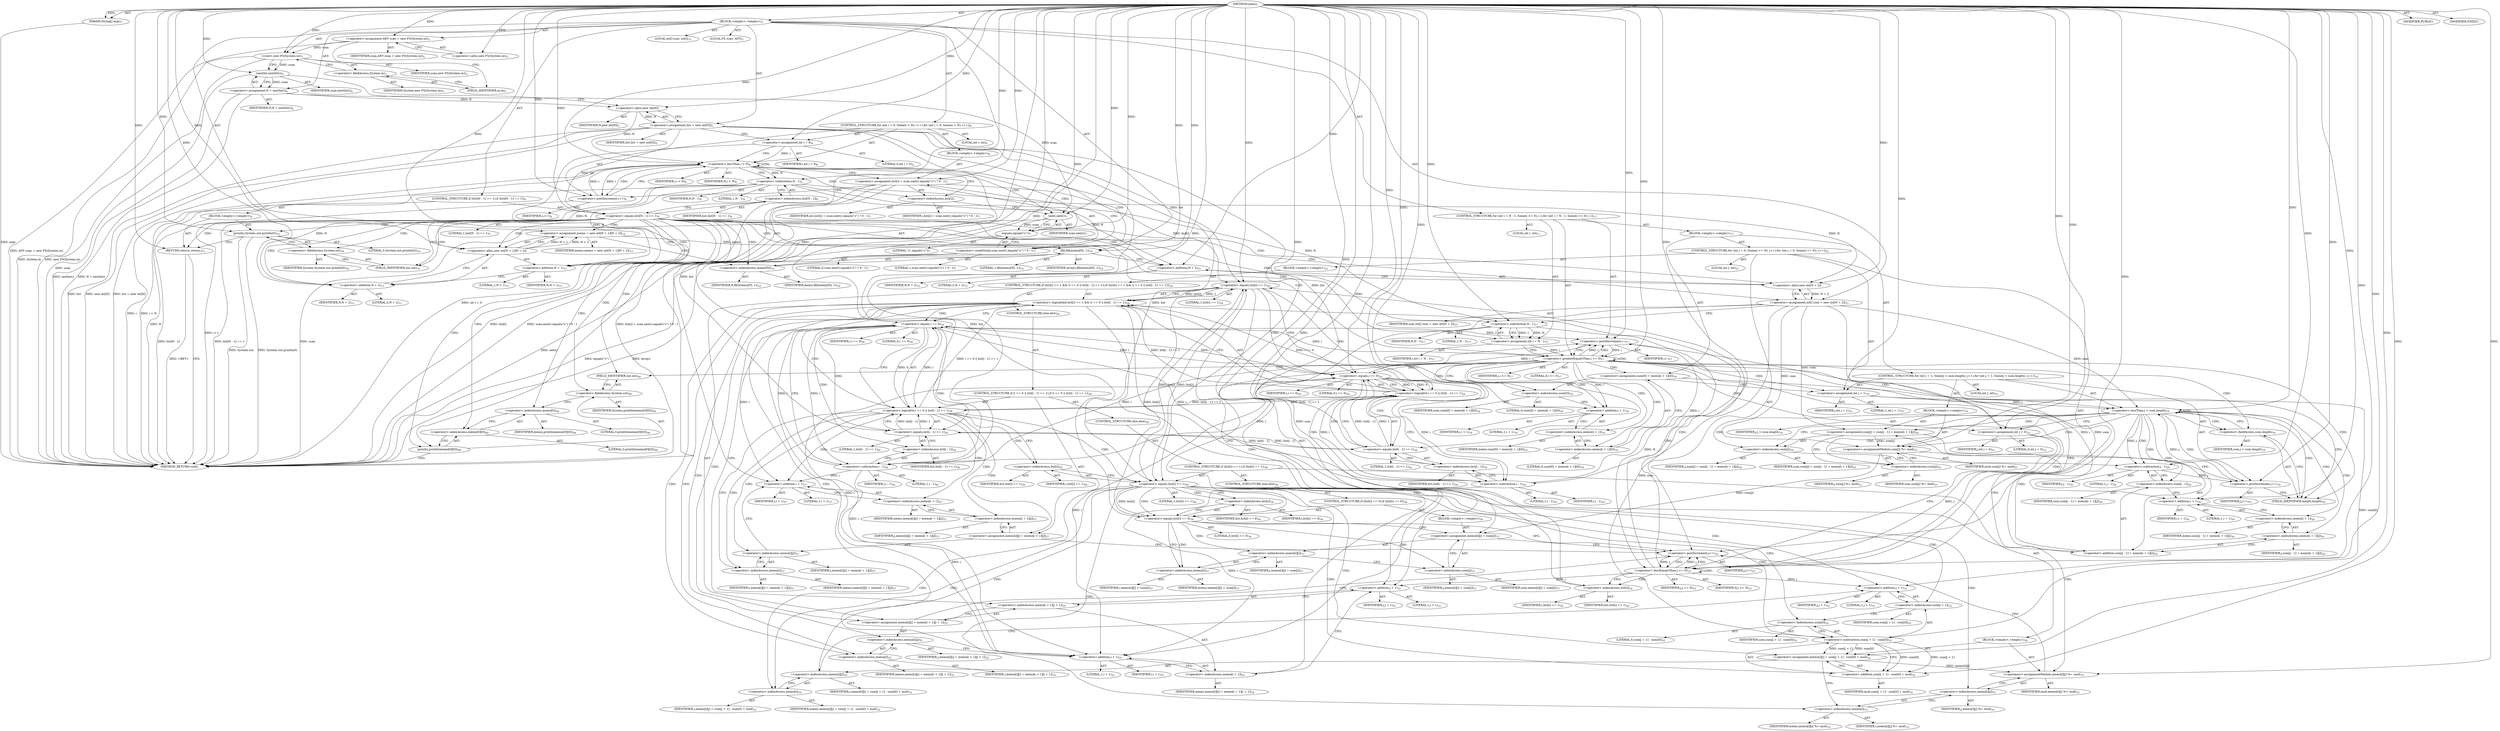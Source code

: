 digraph "main" {  
"19" [label = <(METHOD,main)<SUB>1</SUB>> ]
"20" [label = <(PARAM,String[] args)<SUB>1</SUB>> ]
"21" [label = <(BLOCK,&lt;empty&gt;,&lt;empty&gt;)<SUB>1</SUB>> ]
"4" [label = <(LOCAL,FS scan: ANY)<SUB>2</SUB>> ]
"22" [label = <(&lt;operator&gt;.assignment,ANY scan = new FS(System.in))<SUB>2</SUB>> ]
"23" [label = <(IDENTIFIER,scan,ANY scan = new FS(System.in))<SUB>2</SUB>> ]
"24" [label = <(&lt;operator&gt;.alloc,new FS(System.in))<SUB>2</SUB>> ]
"25" [label = <(&lt;init&gt;,new FS(System.in))<SUB>2</SUB>> ]
"3" [label = <(IDENTIFIER,scan,new FS(System.in))<SUB>2</SUB>> ]
"26" [label = <(&lt;operator&gt;.fieldAccess,System.in)<SUB>2</SUB>> ]
"27" [label = <(IDENTIFIER,System,new FS(System.in))<SUB>2</SUB>> ]
"28" [label = <(FIELD_IDENTIFIER,in,in)<SUB>2</SUB>> ]
"29" [label = <(&lt;operator&gt;.assignment,N = nextInt())<SUB>4</SUB>> ]
"30" [label = <(IDENTIFIER,N,N = nextInt())<SUB>4</SUB>> ]
"31" [label = <(nextInt,nextInt())<SUB>4</SUB>> ]
"32" [label = <(IDENTIFIER,scan,nextInt())<SUB>4</SUB>> ]
"33" [label = <(&lt;operator&gt;.assignment,list = new int[N])<SUB>5</SUB>> ]
"34" [label = <(IDENTIFIER,list,list = new int[N])<SUB>5</SUB>> ]
"35" [label = <(&lt;operator&gt;.alloc,new int[N])> ]
"36" [label = <(IDENTIFIER,N,new int[N])<SUB>5</SUB>> ]
"37" [label = <(CONTROL_STRUCTURE,for (int i = 0; Some(i &lt; N); i++),for (int i = 0; Some(i &lt; N); i++))<SUB>6</SUB>> ]
"38" [label = <(LOCAL,int i: int)<SUB>6</SUB>> ]
"39" [label = <(&lt;operator&gt;.assignment,int i = 0)<SUB>6</SUB>> ]
"40" [label = <(IDENTIFIER,i,int i = 0)<SUB>6</SUB>> ]
"41" [label = <(LITERAL,0,int i = 0)<SUB>6</SUB>> ]
"42" [label = <(&lt;operator&gt;.lessThan,i &lt; N)<SUB>6</SUB>> ]
"43" [label = <(IDENTIFIER,i,i &lt; N)<SUB>6</SUB>> ]
"44" [label = <(IDENTIFIER,N,i &lt; N)<SUB>6</SUB>> ]
"45" [label = <(&lt;operator&gt;.postIncrement,i++)<SUB>6</SUB>> ]
"46" [label = <(IDENTIFIER,i,i++)<SUB>6</SUB>> ]
"47" [label = <(BLOCK,&lt;empty&gt;,&lt;empty&gt;)<SUB>6</SUB>> ]
"48" [label = <(&lt;operator&gt;.assignment,list[i] = scan.next().equals(&quot;s&quot;) ? 0 : 1)<SUB>7</SUB>> ]
"49" [label = <(&lt;operator&gt;.indexAccess,list[i])<SUB>7</SUB>> ]
"50" [label = <(IDENTIFIER,list,list[i] = scan.next().equals(&quot;s&quot;) ? 0 : 1)<SUB>7</SUB>> ]
"51" [label = <(IDENTIFIER,i,list[i] = scan.next().equals(&quot;s&quot;) ? 0 : 1)<SUB>7</SUB>> ]
"52" [label = <(&lt;operator&gt;.conditional,scan.next().equals(&quot;s&quot;) ? 0 : 1)<SUB>7</SUB>> ]
"53" [label = <(equals,equals(&quot;s&quot;))<SUB>7</SUB>> ]
"54" [label = <(next,next())<SUB>7</SUB>> ]
"55" [label = <(IDENTIFIER,scan,next())<SUB>7</SUB>> ]
"56" [label = <(LITERAL,&quot;s&quot;,equals(&quot;s&quot;))<SUB>7</SUB>> ]
"57" [label = <(LITERAL,0,scan.next().equals(&quot;s&quot;) ? 0 : 1)<SUB>7</SUB>> ]
"58" [label = <(LITERAL,1,scan.next().equals(&quot;s&quot;) ? 0 : 1)<SUB>7</SUB>> ]
"59" [label = <(CONTROL_STRUCTURE,if (list[N - 1] == 1),if (list[N - 1] == 1))<SUB>9</SUB>> ]
"60" [label = <(&lt;operator&gt;.equals,list[N - 1] == 1)<SUB>9</SUB>> ]
"61" [label = <(&lt;operator&gt;.indexAccess,list[N - 1])<SUB>9</SUB>> ]
"62" [label = <(IDENTIFIER,list,list[N - 1] == 1)<SUB>9</SUB>> ]
"63" [label = <(&lt;operator&gt;.subtraction,N - 1)<SUB>9</SUB>> ]
"64" [label = <(IDENTIFIER,N,N - 1)<SUB>9</SUB>> ]
"65" [label = <(LITERAL,1,N - 1)<SUB>9</SUB>> ]
"66" [label = <(LITERAL,1,list[N - 1] == 1)<SUB>9</SUB>> ]
"67" [label = <(BLOCK,&lt;empty&gt;,&lt;empty&gt;)<SUB>9</SUB>> ]
"68" [label = <(println,System.out.println(0))<SUB>10</SUB>> ]
"69" [label = <(&lt;operator&gt;.fieldAccess,System.out)<SUB>10</SUB>> ]
"70" [label = <(IDENTIFIER,System,System.out.println(0))<SUB>10</SUB>> ]
"71" [label = <(FIELD_IDENTIFIER,out,out)<SUB>10</SUB>> ]
"72" [label = <(LITERAL,0,System.out.println(0))<SUB>10</SUB>> ]
"73" [label = <(RETURN,return;,return;)<SUB>11</SUB>> ]
"74" [label = <(&lt;operator&gt;.assignment,memo = new int[N + 1][N + 2])<SUB>13</SUB>> ]
"75" [label = <(IDENTIFIER,memo,memo = new int[N + 1][N + 2])<SUB>13</SUB>> ]
"76" [label = <(&lt;operator&gt;.alloc,new int[N + 1][N + 2])> ]
"77" [label = <(&lt;operator&gt;.addition,N + 1)<SUB>13</SUB>> ]
"78" [label = <(IDENTIFIER,N,N + 1)<SUB>13</SUB>> ]
"79" [label = <(LITERAL,1,N + 1)<SUB>13</SUB>> ]
"80" [label = <(&lt;operator&gt;.addition,N + 2)<SUB>13</SUB>> ]
"81" [label = <(IDENTIFIER,N,N + 2)<SUB>13</SUB>> ]
"82" [label = <(LITERAL,2,N + 2)<SUB>13</SUB>> ]
"83" [label = <(fill,fill(memo[N], 1))<SUB>14</SUB>> ]
"84" [label = <(IDENTIFIER,Arrays,fill(memo[N], 1))<SUB>14</SUB>> ]
"85" [label = <(&lt;operator&gt;.indexAccess,memo[N])<SUB>14</SUB>> ]
"86" [label = <(IDENTIFIER,memo,fill(memo[N], 1))<SUB>14</SUB>> ]
"87" [label = <(IDENTIFIER,N,fill(memo[N], 1))<SUB>14</SUB>> ]
"88" [label = <(LITERAL,1,fill(memo[N], 1))<SUB>14</SUB>> ]
"89" [label = <(LOCAL,int[] sum: int[])<SUB>15</SUB>> ]
"90" [label = <(&lt;operator&gt;.assignment,int[] sum = new int[N + 2])<SUB>15</SUB>> ]
"91" [label = <(IDENTIFIER,sum,int[] sum = new int[N + 2])<SUB>15</SUB>> ]
"92" [label = <(&lt;operator&gt;.alloc,new int[N + 2])> ]
"93" [label = <(&lt;operator&gt;.addition,N + 2)<SUB>15</SUB>> ]
"94" [label = <(IDENTIFIER,N,N + 2)<SUB>15</SUB>> ]
"95" [label = <(LITERAL,2,N + 2)<SUB>15</SUB>> ]
"96" [label = <(CONTROL_STRUCTURE,for (int i = N - 1; Some(i &gt;= 0); i--),for (int i = N - 1; Some(i &gt;= 0); i--))<SUB>17</SUB>> ]
"97" [label = <(LOCAL,int i: int)<SUB>17</SUB>> ]
"98" [label = <(&lt;operator&gt;.assignment,int i = N - 1)<SUB>17</SUB>> ]
"99" [label = <(IDENTIFIER,i,int i = N - 1)<SUB>17</SUB>> ]
"100" [label = <(&lt;operator&gt;.subtraction,N - 1)<SUB>17</SUB>> ]
"101" [label = <(IDENTIFIER,N,N - 1)<SUB>17</SUB>> ]
"102" [label = <(LITERAL,1,N - 1)<SUB>17</SUB>> ]
"103" [label = <(&lt;operator&gt;.greaterEqualsThan,i &gt;= 0)<SUB>17</SUB>> ]
"104" [label = <(IDENTIFIER,i,i &gt;= 0)<SUB>17</SUB>> ]
"105" [label = <(LITERAL,0,i &gt;= 0)<SUB>17</SUB>> ]
"106" [label = <(&lt;operator&gt;.postDecrement,i--)<SUB>17</SUB>> ]
"107" [label = <(IDENTIFIER,i,i--)<SUB>17</SUB>> ]
"108" [label = <(BLOCK,&lt;empty&gt;,&lt;empty&gt;)<SUB>17</SUB>> ]
"109" [label = <(&lt;operator&gt;.assignment,sum[0] = memo[i + 1][0])<SUB>18</SUB>> ]
"110" [label = <(&lt;operator&gt;.indexAccess,sum[0])<SUB>18</SUB>> ]
"111" [label = <(IDENTIFIER,sum,sum[0] = memo[i + 1][0])<SUB>18</SUB>> ]
"112" [label = <(LITERAL,0,sum[0] = memo[i + 1][0])<SUB>18</SUB>> ]
"113" [label = <(&lt;operator&gt;.indexAccess,memo[i + 1][0])<SUB>18</SUB>> ]
"114" [label = <(&lt;operator&gt;.indexAccess,memo[i + 1])<SUB>18</SUB>> ]
"115" [label = <(IDENTIFIER,memo,sum[0] = memo[i + 1][0])<SUB>18</SUB>> ]
"116" [label = <(&lt;operator&gt;.addition,i + 1)<SUB>18</SUB>> ]
"117" [label = <(IDENTIFIER,i,i + 1)<SUB>18</SUB>> ]
"118" [label = <(LITERAL,1,i + 1)<SUB>18</SUB>> ]
"119" [label = <(LITERAL,0,sum[0] = memo[i + 1][0])<SUB>18</SUB>> ]
"120" [label = <(CONTROL_STRUCTURE,for (int j = 1; Some(j &lt; sum.length); j++),for (int j = 1; Some(j &lt; sum.length); j++))<SUB>19</SUB>> ]
"121" [label = <(LOCAL,int j: int)<SUB>19</SUB>> ]
"122" [label = <(&lt;operator&gt;.assignment,int j = 1)<SUB>19</SUB>> ]
"123" [label = <(IDENTIFIER,j,int j = 1)<SUB>19</SUB>> ]
"124" [label = <(LITERAL,1,int j = 1)<SUB>19</SUB>> ]
"125" [label = <(&lt;operator&gt;.lessThan,j &lt; sum.length)<SUB>19</SUB>> ]
"126" [label = <(IDENTIFIER,j,j &lt; sum.length)<SUB>19</SUB>> ]
"127" [label = <(&lt;operator&gt;.fieldAccess,sum.length)<SUB>19</SUB>> ]
"128" [label = <(IDENTIFIER,sum,j &lt; sum.length)<SUB>19</SUB>> ]
"129" [label = <(FIELD_IDENTIFIER,length,length)<SUB>19</SUB>> ]
"130" [label = <(&lt;operator&gt;.postIncrement,j++)<SUB>19</SUB>> ]
"131" [label = <(IDENTIFIER,j,j++)<SUB>19</SUB>> ]
"132" [label = <(BLOCK,&lt;empty&gt;,&lt;empty&gt;)<SUB>19</SUB>> ]
"133" [label = <(&lt;operator&gt;.assignment,sum[j] = sum[j - 1] + memo[i + 1][j])<SUB>20</SUB>> ]
"134" [label = <(&lt;operator&gt;.indexAccess,sum[j])<SUB>20</SUB>> ]
"135" [label = <(IDENTIFIER,sum,sum[j] = sum[j - 1] + memo[i + 1][j])<SUB>20</SUB>> ]
"136" [label = <(IDENTIFIER,j,sum[j] = sum[j - 1] + memo[i + 1][j])<SUB>20</SUB>> ]
"137" [label = <(&lt;operator&gt;.addition,sum[j - 1] + memo[i + 1][j])<SUB>20</SUB>> ]
"138" [label = <(&lt;operator&gt;.indexAccess,sum[j - 1])<SUB>20</SUB>> ]
"139" [label = <(IDENTIFIER,sum,sum[j - 1] + memo[i + 1][j])<SUB>20</SUB>> ]
"140" [label = <(&lt;operator&gt;.subtraction,j - 1)<SUB>20</SUB>> ]
"141" [label = <(IDENTIFIER,j,j - 1)<SUB>20</SUB>> ]
"142" [label = <(LITERAL,1,j - 1)<SUB>20</SUB>> ]
"143" [label = <(&lt;operator&gt;.indexAccess,memo[i + 1][j])<SUB>20</SUB>> ]
"144" [label = <(&lt;operator&gt;.indexAccess,memo[i + 1])<SUB>20</SUB>> ]
"145" [label = <(IDENTIFIER,memo,sum[j - 1] + memo[i + 1][j])<SUB>20</SUB>> ]
"146" [label = <(&lt;operator&gt;.addition,i + 1)<SUB>20</SUB>> ]
"147" [label = <(IDENTIFIER,i,i + 1)<SUB>20</SUB>> ]
"148" [label = <(LITERAL,1,i + 1)<SUB>20</SUB>> ]
"149" [label = <(IDENTIFIER,j,sum[j - 1] + memo[i + 1][j])<SUB>20</SUB>> ]
"150" [label = <(&lt;operators&gt;.assignmentModulo,sum[j] %= mod)<SUB>21</SUB>> ]
"151" [label = <(&lt;operator&gt;.indexAccess,sum[j])<SUB>21</SUB>> ]
"152" [label = <(IDENTIFIER,sum,sum[j] %= mod)<SUB>21</SUB>> ]
"153" [label = <(IDENTIFIER,j,sum[j] %= mod)<SUB>21</SUB>> ]
"154" [label = <(IDENTIFIER,mod,sum[j] %= mod)<SUB>21</SUB>> ]
"155" [label = <(CONTROL_STRUCTURE,for (int j = 0; Some(j &lt;= N); j++),for (int j = 0; Some(j &lt;= N); j++))<SUB>23</SUB>> ]
"156" [label = <(LOCAL,int j: int)<SUB>23</SUB>> ]
"157" [label = <(&lt;operator&gt;.assignment,int j = 0)<SUB>23</SUB>> ]
"158" [label = <(IDENTIFIER,j,int j = 0)<SUB>23</SUB>> ]
"159" [label = <(LITERAL,0,int j = 0)<SUB>23</SUB>> ]
"160" [label = <(&lt;operator&gt;.lessEqualsThan,j &lt;= N)<SUB>23</SUB>> ]
"161" [label = <(IDENTIFIER,j,j &lt;= N)<SUB>23</SUB>> ]
"162" [label = <(IDENTIFIER,N,j &lt;= N)<SUB>23</SUB>> ]
"163" [label = <(&lt;operator&gt;.postIncrement,j++)<SUB>23</SUB>> ]
"164" [label = <(IDENTIFIER,j,j++)<SUB>23</SUB>> ]
"165" [label = <(BLOCK,&lt;empty&gt;,&lt;empty&gt;)<SUB>23</SUB>> ]
"166" [label = <(CONTROL_STRUCTURE,if (list[i] == 1 &amp;&amp; (i == 0 || list[i - 1] == 1)),if (list[i] == 1 &amp;&amp; (i == 0 || list[i - 1] == 1)))<SUB>24</SUB>> ]
"167" [label = <(&lt;operator&gt;.logicalAnd,list[i] == 1 &amp;&amp; (i == 0 || list[i - 1] == 1))<SUB>24</SUB>> ]
"168" [label = <(&lt;operator&gt;.equals,list[i] == 1)<SUB>24</SUB>> ]
"169" [label = <(&lt;operator&gt;.indexAccess,list[i])<SUB>24</SUB>> ]
"170" [label = <(IDENTIFIER,list,list[i] == 1)<SUB>24</SUB>> ]
"171" [label = <(IDENTIFIER,i,list[i] == 1)<SUB>24</SUB>> ]
"172" [label = <(LITERAL,1,list[i] == 1)<SUB>24</SUB>> ]
"173" [label = <(&lt;operator&gt;.logicalOr,i == 0 || list[i - 1] == 1)<SUB>24</SUB>> ]
"174" [label = <(&lt;operator&gt;.equals,i == 0)<SUB>24</SUB>> ]
"175" [label = <(IDENTIFIER,i,i == 0)<SUB>24</SUB>> ]
"176" [label = <(LITERAL,0,i == 0)<SUB>24</SUB>> ]
"177" [label = <(&lt;operator&gt;.equals,list[i - 1] == 1)<SUB>24</SUB>> ]
"178" [label = <(&lt;operator&gt;.indexAccess,list[i - 1])<SUB>24</SUB>> ]
"179" [label = <(IDENTIFIER,list,list[i - 1] == 1)<SUB>24</SUB>> ]
"180" [label = <(&lt;operator&gt;.subtraction,i - 1)<SUB>24</SUB>> ]
"181" [label = <(IDENTIFIER,i,i - 1)<SUB>24</SUB>> ]
"182" [label = <(LITERAL,1,i - 1)<SUB>24</SUB>> ]
"183" [label = <(LITERAL,1,list[i - 1] == 1)<SUB>24</SUB>> ]
"184" [label = <(&lt;operator&gt;.assignment,memo[i][j] = memo[i + 1][j + 1])<SUB>25</SUB>> ]
"185" [label = <(&lt;operator&gt;.indexAccess,memo[i][j])<SUB>25</SUB>> ]
"186" [label = <(&lt;operator&gt;.indexAccess,memo[i])<SUB>25</SUB>> ]
"187" [label = <(IDENTIFIER,memo,memo[i][j] = memo[i + 1][j + 1])<SUB>25</SUB>> ]
"188" [label = <(IDENTIFIER,i,memo[i][j] = memo[i + 1][j + 1])<SUB>25</SUB>> ]
"189" [label = <(IDENTIFIER,j,memo[i][j] = memo[i + 1][j + 1])<SUB>25</SUB>> ]
"190" [label = <(&lt;operator&gt;.indexAccess,memo[i + 1][j + 1])<SUB>25</SUB>> ]
"191" [label = <(&lt;operator&gt;.indexAccess,memo[i + 1])<SUB>25</SUB>> ]
"192" [label = <(IDENTIFIER,memo,memo[i][j] = memo[i + 1][j + 1])<SUB>25</SUB>> ]
"193" [label = <(&lt;operator&gt;.addition,i + 1)<SUB>25</SUB>> ]
"194" [label = <(IDENTIFIER,i,i + 1)<SUB>25</SUB>> ]
"195" [label = <(LITERAL,1,i + 1)<SUB>25</SUB>> ]
"196" [label = <(&lt;operator&gt;.addition,j + 1)<SUB>25</SUB>> ]
"197" [label = <(IDENTIFIER,j,j + 1)<SUB>25</SUB>> ]
"198" [label = <(LITERAL,1,j + 1)<SUB>25</SUB>> ]
"199" [label = <(CONTROL_STRUCTURE,else,else)<SUB>26</SUB>> ]
"200" [label = <(CONTROL_STRUCTURE,if (i == 0 || list[i - 1] == 1),if (i == 0 || list[i - 1] == 1))<SUB>26</SUB>> ]
"201" [label = <(&lt;operator&gt;.logicalOr,i == 0 || list[i - 1] == 1)<SUB>26</SUB>> ]
"202" [label = <(&lt;operator&gt;.equals,i == 0)<SUB>26</SUB>> ]
"203" [label = <(IDENTIFIER,i,i == 0)<SUB>26</SUB>> ]
"204" [label = <(LITERAL,0,i == 0)<SUB>26</SUB>> ]
"205" [label = <(&lt;operator&gt;.equals,list[i - 1] == 1)<SUB>26</SUB>> ]
"206" [label = <(&lt;operator&gt;.indexAccess,list[i - 1])<SUB>26</SUB>> ]
"207" [label = <(IDENTIFIER,list,list[i - 1] == 1)<SUB>26</SUB>> ]
"208" [label = <(&lt;operator&gt;.subtraction,i - 1)<SUB>26</SUB>> ]
"209" [label = <(IDENTIFIER,i,i - 1)<SUB>26</SUB>> ]
"210" [label = <(LITERAL,1,i - 1)<SUB>26</SUB>> ]
"211" [label = <(LITERAL,1,list[i - 1] == 1)<SUB>26</SUB>> ]
"212" [label = <(&lt;operator&gt;.assignment,memo[i][j] = memo[i + 1][j])<SUB>27</SUB>> ]
"213" [label = <(&lt;operator&gt;.indexAccess,memo[i][j])<SUB>27</SUB>> ]
"214" [label = <(&lt;operator&gt;.indexAccess,memo[i])<SUB>27</SUB>> ]
"215" [label = <(IDENTIFIER,memo,memo[i][j] = memo[i + 1][j])<SUB>27</SUB>> ]
"216" [label = <(IDENTIFIER,i,memo[i][j] = memo[i + 1][j])<SUB>27</SUB>> ]
"217" [label = <(IDENTIFIER,j,memo[i][j] = memo[i + 1][j])<SUB>27</SUB>> ]
"218" [label = <(&lt;operator&gt;.indexAccess,memo[i + 1][j])<SUB>27</SUB>> ]
"219" [label = <(&lt;operator&gt;.indexAccess,memo[i + 1])<SUB>27</SUB>> ]
"220" [label = <(IDENTIFIER,memo,memo[i][j] = memo[i + 1][j])<SUB>27</SUB>> ]
"221" [label = <(&lt;operator&gt;.addition,i + 1)<SUB>27</SUB>> ]
"222" [label = <(IDENTIFIER,i,i + 1)<SUB>27</SUB>> ]
"223" [label = <(LITERAL,1,i + 1)<SUB>27</SUB>> ]
"224" [label = <(IDENTIFIER,j,memo[i][j] = memo[i + 1][j])<SUB>27</SUB>> ]
"225" [label = <(CONTROL_STRUCTURE,else,else)<SUB>28</SUB>> ]
"226" [label = <(CONTROL_STRUCTURE,if (list[i] == 1),if (list[i] == 1))<SUB>28</SUB>> ]
"227" [label = <(&lt;operator&gt;.equals,list[i] == 1)<SUB>28</SUB>> ]
"228" [label = <(&lt;operator&gt;.indexAccess,list[i])<SUB>28</SUB>> ]
"229" [label = <(IDENTIFIER,list,list[i] == 1)<SUB>28</SUB>> ]
"230" [label = <(IDENTIFIER,i,list[i] == 1)<SUB>28</SUB>> ]
"231" [label = <(LITERAL,1,list[i] == 1)<SUB>28</SUB>> ]
"232" [label = <(BLOCK,&lt;empty&gt;,&lt;empty&gt;)<SUB>28</SUB>> ]
"233" [label = <(&lt;operator&gt;.assignment,memo[i][j] = sum[j + 1] - sum[0] + mod)<SUB>32</SUB>> ]
"234" [label = <(&lt;operator&gt;.indexAccess,memo[i][j])<SUB>32</SUB>> ]
"235" [label = <(&lt;operator&gt;.indexAccess,memo[i])<SUB>32</SUB>> ]
"236" [label = <(IDENTIFIER,memo,memo[i][j] = sum[j + 1] - sum[0] + mod)<SUB>32</SUB>> ]
"237" [label = <(IDENTIFIER,i,memo[i][j] = sum[j + 1] - sum[0] + mod)<SUB>32</SUB>> ]
"238" [label = <(IDENTIFIER,j,memo[i][j] = sum[j + 1] - sum[0] + mod)<SUB>32</SUB>> ]
"239" [label = <(&lt;operator&gt;.addition,sum[j + 1] - sum[0] + mod)<SUB>32</SUB>> ]
"240" [label = <(&lt;operator&gt;.subtraction,sum[j + 1] - sum[0])<SUB>32</SUB>> ]
"241" [label = <(&lt;operator&gt;.indexAccess,sum[j + 1])<SUB>32</SUB>> ]
"242" [label = <(IDENTIFIER,sum,sum[j + 1] - sum[0])<SUB>32</SUB>> ]
"243" [label = <(&lt;operator&gt;.addition,j + 1)<SUB>32</SUB>> ]
"244" [label = <(IDENTIFIER,j,j + 1)<SUB>32</SUB>> ]
"245" [label = <(LITERAL,1,j + 1)<SUB>32</SUB>> ]
"246" [label = <(&lt;operator&gt;.indexAccess,sum[0])<SUB>32</SUB>> ]
"247" [label = <(IDENTIFIER,sum,sum[j + 1] - sum[0])<SUB>32</SUB>> ]
"248" [label = <(LITERAL,0,sum[j + 1] - sum[0])<SUB>32</SUB>> ]
"249" [label = <(IDENTIFIER,mod,sum[j + 1] - sum[0] + mod)<SUB>32</SUB>> ]
"250" [label = <(&lt;operators&gt;.assignmentModulo,memo[i][j] %= mod)<SUB>33</SUB>> ]
"251" [label = <(&lt;operator&gt;.indexAccess,memo[i][j])<SUB>33</SUB>> ]
"252" [label = <(&lt;operator&gt;.indexAccess,memo[i])<SUB>33</SUB>> ]
"253" [label = <(IDENTIFIER,memo,memo[i][j] %= mod)<SUB>33</SUB>> ]
"254" [label = <(IDENTIFIER,i,memo[i][j] %= mod)<SUB>33</SUB>> ]
"255" [label = <(IDENTIFIER,j,memo[i][j] %= mod)<SUB>33</SUB>> ]
"256" [label = <(IDENTIFIER,mod,memo[i][j] %= mod)<SUB>33</SUB>> ]
"257" [label = <(CONTROL_STRUCTURE,else,else)<SUB>36</SUB>> ]
"258" [label = <(CONTROL_STRUCTURE,if (list[i] == 0),if (list[i] == 0))<SUB>36</SUB>> ]
"259" [label = <(&lt;operator&gt;.equals,list[i] == 0)<SUB>36</SUB>> ]
"260" [label = <(&lt;operator&gt;.indexAccess,list[i])<SUB>36</SUB>> ]
"261" [label = <(IDENTIFIER,list,list[i] == 0)<SUB>36</SUB>> ]
"262" [label = <(IDENTIFIER,i,list[i] == 0)<SUB>36</SUB>> ]
"263" [label = <(LITERAL,0,list[i] == 0)<SUB>36</SUB>> ]
"264" [label = <(BLOCK,&lt;empty&gt;,&lt;empty&gt;)<SUB>36</SUB>> ]
"265" [label = <(&lt;operator&gt;.assignment,memo[i][j] = sum[j])<SUB>37</SUB>> ]
"266" [label = <(&lt;operator&gt;.indexAccess,memo[i][j])<SUB>37</SUB>> ]
"267" [label = <(&lt;operator&gt;.indexAccess,memo[i])<SUB>37</SUB>> ]
"268" [label = <(IDENTIFIER,memo,memo[i][j] = sum[j])<SUB>37</SUB>> ]
"269" [label = <(IDENTIFIER,i,memo[i][j] = sum[j])<SUB>37</SUB>> ]
"270" [label = <(IDENTIFIER,j,memo[i][j] = sum[j])<SUB>37</SUB>> ]
"271" [label = <(&lt;operator&gt;.indexAccess,sum[j])<SUB>37</SUB>> ]
"272" [label = <(IDENTIFIER,sum,memo[i][j] = sum[j])<SUB>37</SUB>> ]
"273" [label = <(IDENTIFIER,j,memo[i][j] = sum[j])<SUB>37</SUB>> ]
"274" [label = <(println,println(memo[0][0]))<SUB>49</SUB>> ]
"275" [label = <(&lt;operator&gt;.fieldAccess,System.out)<SUB>49</SUB>> ]
"276" [label = <(IDENTIFIER,System,println(memo[0][0]))<SUB>49</SUB>> ]
"277" [label = <(FIELD_IDENTIFIER,out,out)<SUB>49</SUB>> ]
"278" [label = <(&lt;operator&gt;.indexAccess,memo[0][0])<SUB>49</SUB>> ]
"279" [label = <(&lt;operator&gt;.indexAccess,memo[0])<SUB>49</SUB>> ]
"280" [label = <(IDENTIFIER,memo,println(memo[0][0]))<SUB>49</SUB>> ]
"281" [label = <(LITERAL,0,println(memo[0][0]))<SUB>49</SUB>> ]
"282" [label = <(LITERAL,0,println(memo[0][0]))<SUB>49</SUB>> ]
"283" [label = <(MODIFIER,PUBLIC)> ]
"284" [label = <(MODIFIER,STATIC)> ]
"285" [label = <(METHOD_RETURN,void)<SUB>1</SUB>> ]
  "19" -> "20"  [ label = "AST: "] 
  "19" -> "21"  [ label = "AST: "] 
  "19" -> "283"  [ label = "AST: "] 
  "19" -> "284"  [ label = "AST: "] 
  "19" -> "285"  [ label = "AST: "] 
  "21" -> "4"  [ label = "AST: "] 
  "21" -> "22"  [ label = "AST: "] 
  "21" -> "25"  [ label = "AST: "] 
  "21" -> "29"  [ label = "AST: "] 
  "21" -> "33"  [ label = "AST: "] 
  "21" -> "37"  [ label = "AST: "] 
  "21" -> "59"  [ label = "AST: "] 
  "21" -> "74"  [ label = "AST: "] 
  "21" -> "83"  [ label = "AST: "] 
  "21" -> "89"  [ label = "AST: "] 
  "21" -> "90"  [ label = "AST: "] 
  "21" -> "96"  [ label = "AST: "] 
  "21" -> "274"  [ label = "AST: "] 
  "22" -> "23"  [ label = "AST: "] 
  "22" -> "24"  [ label = "AST: "] 
  "25" -> "3"  [ label = "AST: "] 
  "25" -> "26"  [ label = "AST: "] 
  "26" -> "27"  [ label = "AST: "] 
  "26" -> "28"  [ label = "AST: "] 
  "29" -> "30"  [ label = "AST: "] 
  "29" -> "31"  [ label = "AST: "] 
  "31" -> "32"  [ label = "AST: "] 
  "33" -> "34"  [ label = "AST: "] 
  "33" -> "35"  [ label = "AST: "] 
  "35" -> "36"  [ label = "AST: "] 
  "37" -> "38"  [ label = "AST: "] 
  "37" -> "39"  [ label = "AST: "] 
  "37" -> "42"  [ label = "AST: "] 
  "37" -> "45"  [ label = "AST: "] 
  "37" -> "47"  [ label = "AST: "] 
  "39" -> "40"  [ label = "AST: "] 
  "39" -> "41"  [ label = "AST: "] 
  "42" -> "43"  [ label = "AST: "] 
  "42" -> "44"  [ label = "AST: "] 
  "45" -> "46"  [ label = "AST: "] 
  "47" -> "48"  [ label = "AST: "] 
  "48" -> "49"  [ label = "AST: "] 
  "48" -> "52"  [ label = "AST: "] 
  "49" -> "50"  [ label = "AST: "] 
  "49" -> "51"  [ label = "AST: "] 
  "52" -> "53"  [ label = "AST: "] 
  "52" -> "57"  [ label = "AST: "] 
  "52" -> "58"  [ label = "AST: "] 
  "53" -> "54"  [ label = "AST: "] 
  "53" -> "56"  [ label = "AST: "] 
  "54" -> "55"  [ label = "AST: "] 
  "59" -> "60"  [ label = "AST: "] 
  "59" -> "67"  [ label = "AST: "] 
  "60" -> "61"  [ label = "AST: "] 
  "60" -> "66"  [ label = "AST: "] 
  "61" -> "62"  [ label = "AST: "] 
  "61" -> "63"  [ label = "AST: "] 
  "63" -> "64"  [ label = "AST: "] 
  "63" -> "65"  [ label = "AST: "] 
  "67" -> "68"  [ label = "AST: "] 
  "67" -> "73"  [ label = "AST: "] 
  "68" -> "69"  [ label = "AST: "] 
  "68" -> "72"  [ label = "AST: "] 
  "69" -> "70"  [ label = "AST: "] 
  "69" -> "71"  [ label = "AST: "] 
  "74" -> "75"  [ label = "AST: "] 
  "74" -> "76"  [ label = "AST: "] 
  "76" -> "77"  [ label = "AST: "] 
  "76" -> "80"  [ label = "AST: "] 
  "77" -> "78"  [ label = "AST: "] 
  "77" -> "79"  [ label = "AST: "] 
  "80" -> "81"  [ label = "AST: "] 
  "80" -> "82"  [ label = "AST: "] 
  "83" -> "84"  [ label = "AST: "] 
  "83" -> "85"  [ label = "AST: "] 
  "83" -> "88"  [ label = "AST: "] 
  "85" -> "86"  [ label = "AST: "] 
  "85" -> "87"  [ label = "AST: "] 
  "90" -> "91"  [ label = "AST: "] 
  "90" -> "92"  [ label = "AST: "] 
  "92" -> "93"  [ label = "AST: "] 
  "93" -> "94"  [ label = "AST: "] 
  "93" -> "95"  [ label = "AST: "] 
  "96" -> "97"  [ label = "AST: "] 
  "96" -> "98"  [ label = "AST: "] 
  "96" -> "103"  [ label = "AST: "] 
  "96" -> "106"  [ label = "AST: "] 
  "96" -> "108"  [ label = "AST: "] 
  "98" -> "99"  [ label = "AST: "] 
  "98" -> "100"  [ label = "AST: "] 
  "100" -> "101"  [ label = "AST: "] 
  "100" -> "102"  [ label = "AST: "] 
  "103" -> "104"  [ label = "AST: "] 
  "103" -> "105"  [ label = "AST: "] 
  "106" -> "107"  [ label = "AST: "] 
  "108" -> "109"  [ label = "AST: "] 
  "108" -> "120"  [ label = "AST: "] 
  "108" -> "155"  [ label = "AST: "] 
  "109" -> "110"  [ label = "AST: "] 
  "109" -> "113"  [ label = "AST: "] 
  "110" -> "111"  [ label = "AST: "] 
  "110" -> "112"  [ label = "AST: "] 
  "113" -> "114"  [ label = "AST: "] 
  "113" -> "119"  [ label = "AST: "] 
  "114" -> "115"  [ label = "AST: "] 
  "114" -> "116"  [ label = "AST: "] 
  "116" -> "117"  [ label = "AST: "] 
  "116" -> "118"  [ label = "AST: "] 
  "120" -> "121"  [ label = "AST: "] 
  "120" -> "122"  [ label = "AST: "] 
  "120" -> "125"  [ label = "AST: "] 
  "120" -> "130"  [ label = "AST: "] 
  "120" -> "132"  [ label = "AST: "] 
  "122" -> "123"  [ label = "AST: "] 
  "122" -> "124"  [ label = "AST: "] 
  "125" -> "126"  [ label = "AST: "] 
  "125" -> "127"  [ label = "AST: "] 
  "127" -> "128"  [ label = "AST: "] 
  "127" -> "129"  [ label = "AST: "] 
  "130" -> "131"  [ label = "AST: "] 
  "132" -> "133"  [ label = "AST: "] 
  "132" -> "150"  [ label = "AST: "] 
  "133" -> "134"  [ label = "AST: "] 
  "133" -> "137"  [ label = "AST: "] 
  "134" -> "135"  [ label = "AST: "] 
  "134" -> "136"  [ label = "AST: "] 
  "137" -> "138"  [ label = "AST: "] 
  "137" -> "143"  [ label = "AST: "] 
  "138" -> "139"  [ label = "AST: "] 
  "138" -> "140"  [ label = "AST: "] 
  "140" -> "141"  [ label = "AST: "] 
  "140" -> "142"  [ label = "AST: "] 
  "143" -> "144"  [ label = "AST: "] 
  "143" -> "149"  [ label = "AST: "] 
  "144" -> "145"  [ label = "AST: "] 
  "144" -> "146"  [ label = "AST: "] 
  "146" -> "147"  [ label = "AST: "] 
  "146" -> "148"  [ label = "AST: "] 
  "150" -> "151"  [ label = "AST: "] 
  "150" -> "154"  [ label = "AST: "] 
  "151" -> "152"  [ label = "AST: "] 
  "151" -> "153"  [ label = "AST: "] 
  "155" -> "156"  [ label = "AST: "] 
  "155" -> "157"  [ label = "AST: "] 
  "155" -> "160"  [ label = "AST: "] 
  "155" -> "163"  [ label = "AST: "] 
  "155" -> "165"  [ label = "AST: "] 
  "157" -> "158"  [ label = "AST: "] 
  "157" -> "159"  [ label = "AST: "] 
  "160" -> "161"  [ label = "AST: "] 
  "160" -> "162"  [ label = "AST: "] 
  "163" -> "164"  [ label = "AST: "] 
  "165" -> "166"  [ label = "AST: "] 
  "166" -> "167"  [ label = "AST: "] 
  "166" -> "184"  [ label = "AST: "] 
  "166" -> "199"  [ label = "AST: "] 
  "167" -> "168"  [ label = "AST: "] 
  "167" -> "173"  [ label = "AST: "] 
  "168" -> "169"  [ label = "AST: "] 
  "168" -> "172"  [ label = "AST: "] 
  "169" -> "170"  [ label = "AST: "] 
  "169" -> "171"  [ label = "AST: "] 
  "173" -> "174"  [ label = "AST: "] 
  "173" -> "177"  [ label = "AST: "] 
  "174" -> "175"  [ label = "AST: "] 
  "174" -> "176"  [ label = "AST: "] 
  "177" -> "178"  [ label = "AST: "] 
  "177" -> "183"  [ label = "AST: "] 
  "178" -> "179"  [ label = "AST: "] 
  "178" -> "180"  [ label = "AST: "] 
  "180" -> "181"  [ label = "AST: "] 
  "180" -> "182"  [ label = "AST: "] 
  "184" -> "185"  [ label = "AST: "] 
  "184" -> "190"  [ label = "AST: "] 
  "185" -> "186"  [ label = "AST: "] 
  "185" -> "189"  [ label = "AST: "] 
  "186" -> "187"  [ label = "AST: "] 
  "186" -> "188"  [ label = "AST: "] 
  "190" -> "191"  [ label = "AST: "] 
  "190" -> "196"  [ label = "AST: "] 
  "191" -> "192"  [ label = "AST: "] 
  "191" -> "193"  [ label = "AST: "] 
  "193" -> "194"  [ label = "AST: "] 
  "193" -> "195"  [ label = "AST: "] 
  "196" -> "197"  [ label = "AST: "] 
  "196" -> "198"  [ label = "AST: "] 
  "199" -> "200"  [ label = "AST: "] 
  "200" -> "201"  [ label = "AST: "] 
  "200" -> "212"  [ label = "AST: "] 
  "200" -> "225"  [ label = "AST: "] 
  "201" -> "202"  [ label = "AST: "] 
  "201" -> "205"  [ label = "AST: "] 
  "202" -> "203"  [ label = "AST: "] 
  "202" -> "204"  [ label = "AST: "] 
  "205" -> "206"  [ label = "AST: "] 
  "205" -> "211"  [ label = "AST: "] 
  "206" -> "207"  [ label = "AST: "] 
  "206" -> "208"  [ label = "AST: "] 
  "208" -> "209"  [ label = "AST: "] 
  "208" -> "210"  [ label = "AST: "] 
  "212" -> "213"  [ label = "AST: "] 
  "212" -> "218"  [ label = "AST: "] 
  "213" -> "214"  [ label = "AST: "] 
  "213" -> "217"  [ label = "AST: "] 
  "214" -> "215"  [ label = "AST: "] 
  "214" -> "216"  [ label = "AST: "] 
  "218" -> "219"  [ label = "AST: "] 
  "218" -> "224"  [ label = "AST: "] 
  "219" -> "220"  [ label = "AST: "] 
  "219" -> "221"  [ label = "AST: "] 
  "221" -> "222"  [ label = "AST: "] 
  "221" -> "223"  [ label = "AST: "] 
  "225" -> "226"  [ label = "AST: "] 
  "226" -> "227"  [ label = "AST: "] 
  "226" -> "232"  [ label = "AST: "] 
  "226" -> "257"  [ label = "AST: "] 
  "227" -> "228"  [ label = "AST: "] 
  "227" -> "231"  [ label = "AST: "] 
  "228" -> "229"  [ label = "AST: "] 
  "228" -> "230"  [ label = "AST: "] 
  "232" -> "233"  [ label = "AST: "] 
  "232" -> "250"  [ label = "AST: "] 
  "233" -> "234"  [ label = "AST: "] 
  "233" -> "239"  [ label = "AST: "] 
  "234" -> "235"  [ label = "AST: "] 
  "234" -> "238"  [ label = "AST: "] 
  "235" -> "236"  [ label = "AST: "] 
  "235" -> "237"  [ label = "AST: "] 
  "239" -> "240"  [ label = "AST: "] 
  "239" -> "249"  [ label = "AST: "] 
  "240" -> "241"  [ label = "AST: "] 
  "240" -> "246"  [ label = "AST: "] 
  "241" -> "242"  [ label = "AST: "] 
  "241" -> "243"  [ label = "AST: "] 
  "243" -> "244"  [ label = "AST: "] 
  "243" -> "245"  [ label = "AST: "] 
  "246" -> "247"  [ label = "AST: "] 
  "246" -> "248"  [ label = "AST: "] 
  "250" -> "251"  [ label = "AST: "] 
  "250" -> "256"  [ label = "AST: "] 
  "251" -> "252"  [ label = "AST: "] 
  "251" -> "255"  [ label = "AST: "] 
  "252" -> "253"  [ label = "AST: "] 
  "252" -> "254"  [ label = "AST: "] 
  "257" -> "258"  [ label = "AST: "] 
  "258" -> "259"  [ label = "AST: "] 
  "258" -> "264"  [ label = "AST: "] 
  "259" -> "260"  [ label = "AST: "] 
  "259" -> "263"  [ label = "AST: "] 
  "260" -> "261"  [ label = "AST: "] 
  "260" -> "262"  [ label = "AST: "] 
  "264" -> "265"  [ label = "AST: "] 
  "265" -> "266"  [ label = "AST: "] 
  "265" -> "271"  [ label = "AST: "] 
  "266" -> "267"  [ label = "AST: "] 
  "266" -> "270"  [ label = "AST: "] 
  "267" -> "268"  [ label = "AST: "] 
  "267" -> "269"  [ label = "AST: "] 
  "271" -> "272"  [ label = "AST: "] 
  "271" -> "273"  [ label = "AST: "] 
  "274" -> "275"  [ label = "AST: "] 
  "274" -> "278"  [ label = "AST: "] 
  "275" -> "276"  [ label = "AST: "] 
  "275" -> "277"  [ label = "AST: "] 
  "278" -> "279"  [ label = "AST: "] 
  "278" -> "282"  [ label = "AST: "] 
  "279" -> "280"  [ label = "AST: "] 
  "279" -> "281"  [ label = "AST: "] 
  "22" -> "28"  [ label = "CFG: "] 
  "25" -> "31"  [ label = "CFG: "] 
  "29" -> "35"  [ label = "CFG: "] 
  "33" -> "39"  [ label = "CFG: "] 
  "74" -> "85"  [ label = "CFG: "] 
  "83" -> "93"  [ label = "CFG: "] 
  "90" -> "100"  [ label = "CFG: "] 
  "274" -> "285"  [ label = "CFG: "] 
  "24" -> "22"  [ label = "CFG: "] 
  "26" -> "25"  [ label = "CFG: "] 
  "31" -> "29"  [ label = "CFG: "] 
  "35" -> "33"  [ label = "CFG: "] 
  "39" -> "42"  [ label = "CFG: "] 
  "42" -> "49"  [ label = "CFG: "] 
  "42" -> "63"  [ label = "CFG: "] 
  "45" -> "42"  [ label = "CFG: "] 
  "60" -> "71"  [ label = "CFG: "] 
  "60" -> "77"  [ label = "CFG: "] 
  "76" -> "74"  [ label = "CFG: "] 
  "85" -> "83"  [ label = "CFG: "] 
  "92" -> "90"  [ label = "CFG: "] 
  "98" -> "103"  [ label = "CFG: "] 
  "103" -> "110"  [ label = "CFG: "] 
  "103" -> "277"  [ label = "CFG: "] 
  "106" -> "103"  [ label = "CFG: "] 
  "275" -> "279"  [ label = "CFG: "] 
  "278" -> "274"  [ label = "CFG: "] 
  "28" -> "26"  [ label = "CFG: "] 
  "48" -> "45"  [ label = "CFG: "] 
  "61" -> "60"  [ label = "CFG: "] 
  "68" -> "73"  [ label = "CFG: "] 
  "73" -> "285"  [ label = "CFG: "] 
  "77" -> "80"  [ label = "CFG: "] 
  "80" -> "76"  [ label = "CFG: "] 
  "93" -> "92"  [ label = "CFG: "] 
  "100" -> "98"  [ label = "CFG: "] 
  "109" -> "122"  [ label = "CFG: "] 
  "277" -> "275"  [ label = "CFG: "] 
  "279" -> "278"  [ label = "CFG: "] 
  "49" -> "54"  [ label = "CFG: "] 
  "52" -> "48"  [ label = "CFG: "] 
  "63" -> "61"  [ label = "CFG: "] 
  "69" -> "68"  [ label = "CFG: "] 
  "110" -> "116"  [ label = "CFG: "] 
  "113" -> "109"  [ label = "CFG: "] 
  "122" -> "129"  [ label = "CFG: "] 
  "125" -> "134"  [ label = "CFG: "] 
  "125" -> "157"  [ label = "CFG: "] 
  "130" -> "129"  [ label = "CFG: "] 
  "157" -> "160"  [ label = "CFG: "] 
  "160" -> "169"  [ label = "CFG: "] 
  "160" -> "106"  [ label = "CFG: "] 
  "163" -> "160"  [ label = "CFG: "] 
  "53" -> "52"  [ label = "CFG: "] 
  "71" -> "69"  [ label = "CFG: "] 
  "114" -> "113"  [ label = "CFG: "] 
  "127" -> "125"  [ label = "CFG: "] 
  "133" -> "151"  [ label = "CFG: "] 
  "150" -> "130"  [ label = "CFG: "] 
  "54" -> "53"  [ label = "CFG: "] 
  "116" -> "114"  [ label = "CFG: "] 
  "129" -> "127"  [ label = "CFG: "] 
  "134" -> "140"  [ label = "CFG: "] 
  "137" -> "133"  [ label = "CFG: "] 
  "151" -> "150"  [ label = "CFG: "] 
  "167" -> "186"  [ label = "CFG: "] 
  "167" -> "202"  [ label = "CFG: "] 
  "184" -> "163"  [ label = "CFG: "] 
  "138" -> "146"  [ label = "CFG: "] 
  "143" -> "137"  [ label = "CFG: "] 
  "168" -> "167"  [ label = "CFG: "] 
  "168" -> "174"  [ label = "CFG: "] 
  "173" -> "167"  [ label = "CFG: "] 
  "185" -> "193"  [ label = "CFG: "] 
  "190" -> "184"  [ label = "CFG: "] 
  "140" -> "138"  [ label = "CFG: "] 
  "144" -> "143"  [ label = "CFG: "] 
  "169" -> "168"  [ label = "CFG: "] 
  "174" -> "173"  [ label = "CFG: "] 
  "174" -> "180"  [ label = "CFG: "] 
  "177" -> "173"  [ label = "CFG: "] 
  "186" -> "185"  [ label = "CFG: "] 
  "191" -> "196"  [ label = "CFG: "] 
  "196" -> "190"  [ label = "CFG: "] 
  "201" -> "214"  [ label = "CFG: "] 
  "201" -> "228"  [ label = "CFG: "] 
  "212" -> "163"  [ label = "CFG: "] 
  "146" -> "144"  [ label = "CFG: "] 
  "178" -> "177"  [ label = "CFG: "] 
  "193" -> "191"  [ label = "CFG: "] 
  "202" -> "201"  [ label = "CFG: "] 
  "202" -> "208"  [ label = "CFG: "] 
  "205" -> "201"  [ label = "CFG: "] 
  "213" -> "221"  [ label = "CFG: "] 
  "218" -> "212"  [ label = "CFG: "] 
  "180" -> "178"  [ label = "CFG: "] 
  "206" -> "205"  [ label = "CFG: "] 
  "214" -> "213"  [ label = "CFG: "] 
  "219" -> "218"  [ label = "CFG: "] 
  "227" -> "235"  [ label = "CFG: "] 
  "227" -> "260"  [ label = "CFG: "] 
  "208" -> "206"  [ label = "CFG: "] 
  "221" -> "219"  [ label = "CFG: "] 
  "228" -> "227"  [ label = "CFG: "] 
  "233" -> "252"  [ label = "CFG: "] 
  "250" -> "163"  [ label = "CFG: "] 
  "234" -> "243"  [ label = "CFG: "] 
  "239" -> "233"  [ label = "CFG: "] 
  "251" -> "250"  [ label = "CFG: "] 
  "259" -> "267"  [ label = "CFG: "] 
  "259" -> "163"  [ label = "CFG: "] 
  "235" -> "234"  [ label = "CFG: "] 
  "240" -> "239"  [ label = "CFG: "] 
  "252" -> "251"  [ label = "CFG: "] 
  "260" -> "259"  [ label = "CFG: "] 
  "265" -> "163"  [ label = "CFG: "] 
  "241" -> "246"  [ label = "CFG: "] 
  "246" -> "240"  [ label = "CFG: "] 
  "266" -> "271"  [ label = "CFG: "] 
  "271" -> "265"  [ label = "CFG: "] 
  "243" -> "241"  [ label = "CFG: "] 
  "267" -> "266"  [ label = "CFG: "] 
  "19" -> "24"  [ label = "CFG: "] 
  "73" -> "285"  [ label = "DDG: &lt;RET&gt;"] 
  "20" -> "285"  [ label = "DDG: args"] 
  "22" -> "285"  [ label = "DDG: ANY scan = new FS(System.in)"] 
  "25" -> "285"  [ label = "DDG: System.in"] 
  "25" -> "285"  [ label = "DDG: new FS(System.in)"] 
  "31" -> "285"  [ label = "DDG: scan"] 
  "29" -> "285"  [ label = "DDG: nextInt()"] 
  "29" -> "285"  [ label = "DDG: N = nextInt()"] 
  "33" -> "285"  [ label = "DDG: list"] 
  "33" -> "285"  [ label = "DDG: new int[N]"] 
  "33" -> "285"  [ label = "DDG: list = new int[N]"] 
  "39" -> "285"  [ label = "DDG: int i = 0"] 
  "42" -> "285"  [ label = "DDG: i"] 
  "42" -> "285"  [ label = "DDG: i &lt; N"] 
  "63" -> "285"  [ label = "DDG: N"] 
  "60" -> "285"  [ label = "DDG: list[N - 1]"] 
  "60" -> "285"  [ label = "DDG: list[N - 1] == 1"] 
  "68" -> "285"  [ label = "DDG: System.out"] 
  "68" -> "285"  [ label = "DDG: System.out.println(0)"] 
  "48" -> "285"  [ label = "DDG: list[i]"] 
  "54" -> "285"  [ label = "DDG: scan"] 
  "53" -> "285"  [ label = "DDG: next()"] 
  "52" -> "285"  [ label = "DDG: equals(&quot;s&quot;)"] 
  "48" -> "285"  [ label = "DDG: scan.next().equals(&quot;s&quot;) ? 0 : 1"] 
  "48" -> "285"  [ label = "DDG: list[i] = scan.next().equals(&quot;s&quot;) ? 0 : 1"] 
  "45" -> "285"  [ label = "DDG: i++"] 
  "83" -> "285"  [ label = "DDG: Arrays"] 
  "19" -> "20"  [ label = "DDG: "] 
  "19" -> "22"  [ label = "DDG: "] 
  "31" -> "29"  [ label = "DDG: scan"] 
  "35" -> "33"  [ label = "DDG: N"] 
  "76" -> "74"  [ label = "DDG: N + 1"] 
  "76" -> "74"  [ label = "DDG: N + 2"] 
  "92" -> "90"  [ label = "DDG: N + 2"] 
  "22" -> "25"  [ label = "DDG: scan"] 
  "19" -> "25"  [ label = "DDG: "] 
  "19" -> "39"  [ label = "DDG: "] 
  "19" -> "83"  [ label = "DDG: "] 
  "74" -> "83"  [ label = "DDG: memo"] 
  "100" -> "98"  [ label = "DDG: N"] 
  "100" -> "98"  [ label = "DDG: 1"] 
  "25" -> "31"  [ label = "DDG: scan"] 
  "19" -> "31"  [ label = "DDG: "] 
  "29" -> "35"  [ label = "DDG: N"] 
  "19" -> "35"  [ label = "DDG: "] 
  "39" -> "42"  [ label = "DDG: i"] 
  "45" -> "42"  [ label = "DDG: i"] 
  "19" -> "42"  [ label = "DDG: "] 
  "35" -> "42"  [ label = "DDG: N"] 
  "42" -> "45"  [ label = "DDG: i"] 
  "19" -> "45"  [ label = "DDG: "] 
  "19" -> "48"  [ label = "DDG: "] 
  "33" -> "60"  [ label = "DDG: list"] 
  "19" -> "60"  [ label = "DDG: "] 
  "19" -> "73"  [ label = "DDG: "] 
  "63" -> "76"  [ label = "DDG: N"] 
  "19" -> "76"  [ label = "DDG: "] 
  "19" -> "92"  [ label = "DDG: "] 
  "63" -> "92"  [ label = "DDG: N"] 
  "98" -> "103"  [ label = "DDG: i"] 
  "106" -> "103"  [ label = "DDG: i"] 
  "19" -> "103"  [ label = "DDG: "] 
  "202" -> "106"  [ label = "DDG: i"] 
  "208" -> "106"  [ label = "DDG: i"] 
  "19" -> "106"  [ label = "DDG: "] 
  "103" -> "106"  [ label = "DDG: i"] 
  "174" -> "106"  [ label = "DDG: i"] 
  "180" -> "106"  [ label = "DDG: i"] 
  "19" -> "68"  [ label = "DDG: "] 
  "63" -> "77"  [ label = "DDG: N"] 
  "19" -> "77"  [ label = "DDG: "] 
  "19" -> "80"  [ label = "DDG: "] 
  "63" -> "80"  [ label = "DDG: N"] 
  "19" -> "93"  [ label = "DDG: "] 
  "63" -> "93"  [ label = "DDG: N"] 
  "19" -> "100"  [ label = "DDG: "] 
  "63" -> "100"  [ label = "DDG: N"] 
  "19" -> "122"  [ label = "DDG: "] 
  "19" -> "157"  [ label = "DDG: "] 
  "19" -> "52"  [ label = "DDG: "] 
  "42" -> "63"  [ label = "DDG: N"] 
  "19" -> "63"  [ label = "DDG: "] 
  "122" -> "125"  [ label = "DDG: j"] 
  "130" -> "125"  [ label = "DDG: j"] 
  "19" -> "125"  [ label = "DDG: "] 
  "90" -> "125"  [ label = "DDG: sum"] 
  "140" -> "130"  [ label = "DDG: j"] 
  "19" -> "130"  [ label = "DDG: "] 
  "90" -> "133"  [ label = "DDG: sum"] 
  "19" -> "150"  [ label = "DDG: "] 
  "157" -> "160"  [ label = "DDG: j"] 
  "163" -> "160"  [ label = "DDG: j"] 
  "19" -> "160"  [ label = "DDG: "] 
  "100" -> "160"  [ label = "DDG: N"] 
  "160" -> "163"  [ label = "DDG: j"] 
  "19" -> "163"  [ label = "DDG: "] 
  "54" -> "53"  [ label = "DDG: scan"] 
  "19" -> "53"  [ label = "DDG: "] 
  "90" -> "150"  [ label = "DDG: sum"] 
  "133" -> "150"  [ label = "DDG: sum[j]"] 
  "31" -> "54"  [ label = "DDG: scan"] 
  "19" -> "54"  [ label = "DDG: "] 
  "103" -> "116"  [ label = "DDG: i"] 
  "19" -> "116"  [ label = "DDG: "] 
  "90" -> "137"  [ label = "DDG: sum"] 
  "168" -> "167"  [ label = "DDG: list[i]"] 
  "168" -> "167"  [ label = "DDG: 1"] 
  "201" -> "167"  [ label = "DDG: i == 0 || list[i - 1] == 1"] 
  "173" -> "167"  [ label = "DDG: i == 0"] 
  "173" -> "167"  [ label = "DDG: list[i - 1] == 1"] 
  "33" -> "168"  [ label = "DDG: list"] 
  "227" -> "168"  [ label = "DDG: list[i]"] 
  "259" -> "168"  [ label = "DDG: list[i]"] 
  "48" -> "168"  [ label = "DDG: list[i]"] 
  "19" -> "168"  [ label = "DDG: "] 
  "174" -> "173"  [ label = "DDG: i"] 
  "174" -> "173"  [ label = "DDG: 0"] 
  "201" -> "173"  [ label = "DDG: list[i - 1] == 1"] 
  "177" -> "173"  [ label = "DDG: list[i - 1]"] 
  "177" -> "173"  [ label = "DDG: 1"] 
  "125" -> "140"  [ label = "DDG: j"] 
  "19" -> "140"  [ label = "DDG: "] 
  "202" -> "174"  [ label = "DDG: i"] 
  "208" -> "174"  [ label = "DDG: i"] 
  "19" -> "174"  [ label = "DDG: "] 
  "103" -> "174"  [ label = "DDG: i"] 
  "180" -> "174"  [ label = "DDG: i"] 
  "33" -> "177"  [ label = "DDG: list"] 
  "205" -> "177"  [ label = "DDG: list[i - 1]"] 
  "19" -> "177"  [ label = "DDG: "] 
  "160" -> "196"  [ label = "DDG: j"] 
  "19" -> "196"  [ label = "DDG: "] 
  "202" -> "201"  [ label = "DDG: i"] 
  "202" -> "201"  [ label = "DDG: 0"] 
  "173" -> "201"  [ label = "DDG: list[i - 1] == 1"] 
  "205" -> "201"  [ label = "DDG: list[i - 1]"] 
  "205" -> "201"  [ label = "DDG: 1"] 
  "19" -> "146"  [ label = "DDG: "] 
  "103" -> "146"  [ label = "DDG: i"] 
  "174" -> "193"  [ label = "DDG: i"] 
  "180" -> "193"  [ label = "DDG: i"] 
  "202" -> "193"  [ label = "DDG: i"] 
  "208" -> "193"  [ label = "DDG: i"] 
  "19" -> "193"  [ label = "DDG: "] 
  "103" -> "193"  [ label = "DDG: i"] 
  "174" -> "202"  [ label = "DDG: i"] 
  "180" -> "202"  [ label = "DDG: i"] 
  "208" -> "202"  [ label = "DDG: i"] 
  "19" -> "202"  [ label = "DDG: "] 
  "103" -> "202"  [ label = "DDG: i"] 
  "33" -> "205"  [ label = "DDG: list"] 
  "177" -> "205"  [ label = "DDG: list[i - 1]"] 
  "19" -> "205"  [ label = "DDG: "] 
  "174" -> "180"  [ label = "DDG: i"] 
  "19" -> "180"  [ label = "DDG: "] 
  "33" -> "227"  [ label = "DDG: list"] 
  "168" -> "227"  [ label = "DDG: list[i]"] 
  "19" -> "227"  [ label = "DDG: "] 
  "240" -> "233"  [ label = "DDG: sum[j + 1]"] 
  "240" -> "233"  [ label = "DDG: sum[0]"] 
  "19" -> "233"  [ label = "DDG: "] 
  "19" -> "250"  [ label = "DDG: "] 
  "202" -> "208"  [ label = "DDG: i"] 
  "19" -> "208"  [ label = "DDG: "] 
  "202" -> "221"  [ label = "DDG: i"] 
  "208" -> "221"  [ label = "DDG: i"] 
  "19" -> "221"  [ label = "DDG: "] 
  "233" -> "250"  [ label = "DDG: memo[i][j]"] 
  "240" -> "239"  [ label = "DDG: sum[j + 1]"] 
  "240" -> "239"  [ label = "DDG: sum[0]"] 
  "19" -> "239"  [ label = "DDG: "] 
  "33" -> "259"  [ label = "DDG: list"] 
  "227" -> "259"  [ label = "DDG: list[i]"] 
  "19" -> "259"  [ label = "DDG: "] 
  "90" -> "265"  [ label = "DDG: sum"] 
  "150" -> "265"  [ label = "DDG: sum[j]"] 
  "90" -> "240"  [ label = "DDG: sum"] 
  "109" -> "240"  [ label = "DDG: sum[0]"] 
  "160" -> "243"  [ label = "DDG: j"] 
  "19" -> "243"  [ label = "DDG: "] 
  "42" -> "42"  [ label = "CDG: "] 
  "42" -> "52"  [ label = "CDG: "] 
  "42" -> "54"  [ label = "CDG: "] 
  "42" -> "48"  [ label = "CDG: "] 
  "42" -> "49"  [ label = "CDG: "] 
  "42" -> "53"  [ label = "CDG: "] 
  "42" -> "45"  [ label = "CDG: "] 
  "60" -> "68"  [ label = "CDG: "] 
  "60" -> "74"  [ label = "CDG: "] 
  "60" -> "76"  [ label = "CDG: "] 
  "60" -> "93"  [ label = "CDG: "] 
  "60" -> "80"  [ label = "CDG: "] 
  "60" -> "100"  [ label = "CDG: "] 
  "60" -> "274"  [ label = "CDG: "] 
  "60" -> "71"  [ label = "CDG: "] 
  "60" -> "278"  [ label = "CDG: "] 
  "60" -> "73"  [ label = "CDG: "] 
  "60" -> "77"  [ label = "CDG: "] 
  "60" -> "98"  [ label = "CDG: "] 
  "60" -> "85"  [ label = "CDG: "] 
  "60" -> "103"  [ label = "CDG: "] 
  "60" -> "69"  [ label = "CDG: "] 
  "60" -> "279"  [ label = "CDG: "] 
  "60" -> "275"  [ label = "CDG: "] 
  "60" -> "92"  [ label = "CDG: "] 
  "60" -> "90"  [ label = "CDG: "] 
  "60" -> "277"  [ label = "CDG: "] 
  "60" -> "83"  [ label = "CDG: "] 
  "103" -> "114"  [ label = "CDG: "] 
  "103" -> "129"  [ label = "CDG: "] 
  "103" -> "127"  [ label = "CDG: "] 
  "103" -> "160"  [ label = "CDG: "] 
  "103" -> "116"  [ label = "CDG: "] 
  "103" -> "122"  [ label = "CDG: "] 
  "103" -> "109"  [ label = "CDG: "] 
  "103" -> "113"  [ label = "CDG: "] 
  "103" -> "103"  [ label = "CDG: "] 
  "103" -> "106"  [ label = "CDG: "] 
  "103" -> "157"  [ label = "CDG: "] 
  "103" -> "110"  [ label = "CDG: "] 
  "103" -> "125"  [ label = "CDG: "] 
  "125" -> "146"  [ label = "CDG: "] 
  "125" -> "150"  [ label = "CDG: "] 
  "125" -> "129"  [ label = "CDG: "] 
  "125" -> "134"  [ label = "CDG: "] 
  "125" -> "138"  [ label = "CDG: "] 
  "125" -> "127"  [ label = "CDG: "] 
  "125" -> "140"  [ label = "CDG: "] 
  "125" -> "133"  [ label = "CDG: "] 
  "125" -> "151"  [ label = "CDG: "] 
  "125" -> "144"  [ label = "CDG: "] 
  "125" -> "137"  [ label = "CDG: "] 
  "125" -> "130"  [ label = "CDG: "] 
  "125" -> "143"  [ label = "CDG: "] 
  "125" -> "125"  [ label = "CDG: "] 
  "160" -> "167"  [ label = "CDG: "] 
  "160" -> "163"  [ label = "CDG: "] 
  "160" -> "168"  [ label = "CDG: "] 
  "160" -> "160"  [ label = "CDG: "] 
  "160" -> "169"  [ label = "CDG: "] 
  "167" -> "196"  [ label = "CDG: "] 
  "167" -> "190"  [ label = "CDG: "] 
  "167" -> "184"  [ label = "CDG: "] 
  "167" -> "186"  [ label = "CDG: "] 
  "167" -> "202"  [ label = "CDG: "] 
  "167" -> "201"  [ label = "CDG: "] 
  "167" -> "185"  [ label = "CDG: "] 
  "167" -> "191"  [ label = "CDG: "] 
  "167" -> "193"  [ label = "CDG: "] 
  "168" -> "174"  [ label = "CDG: "] 
  "168" -> "173"  [ label = "CDG: "] 
  "174" -> "180"  [ label = "CDG: "] 
  "174" -> "177"  [ label = "CDG: "] 
  "174" -> "178"  [ label = "CDG: "] 
  "201" -> "214"  [ label = "CDG: "] 
  "201" -> "213"  [ label = "CDG: "] 
  "201" -> "228"  [ label = "CDG: "] 
  "201" -> "227"  [ label = "CDG: "] 
  "201" -> "212"  [ label = "CDG: "] 
  "201" -> "221"  [ label = "CDG: "] 
  "201" -> "218"  [ label = "CDG: "] 
  "201" -> "219"  [ label = "CDG: "] 
  "202" -> "206"  [ label = "CDG: "] 
  "202" -> "208"  [ label = "CDG: "] 
  "202" -> "205"  [ label = "CDG: "] 
  "227" -> "240"  [ label = "CDG: "] 
  "227" -> "243"  [ label = "CDG: "] 
  "227" -> "260"  [ label = "CDG: "] 
  "227" -> "241"  [ label = "CDG: "] 
  "227" -> "259"  [ label = "CDG: "] 
  "227" -> "246"  [ label = "CDG: "] 
  "227" -> "233"  [ label = "CDG: "] 
  "227" -> "239"  [ label = "CDG: "] 
  "227" -> "252"  [ label = "CDG: "] 
  "227" -> "235"  [ label = "CDG: "] 
  "227" -> "251"  [ label = "CDG: "] 
  "227" -> "234"  [ label = "CDG: "] 
  "227" -> "250"  [ label = "CDG: "] 
  "259" -> "267"  [ label = "CDG: "] 
  "259" -> "265"  [ label = "CDG: "] 
  "259" -> "271"  [ label = "CDG: "] 
  "259" -> "266"  [ label = "CDG: "] 
}
